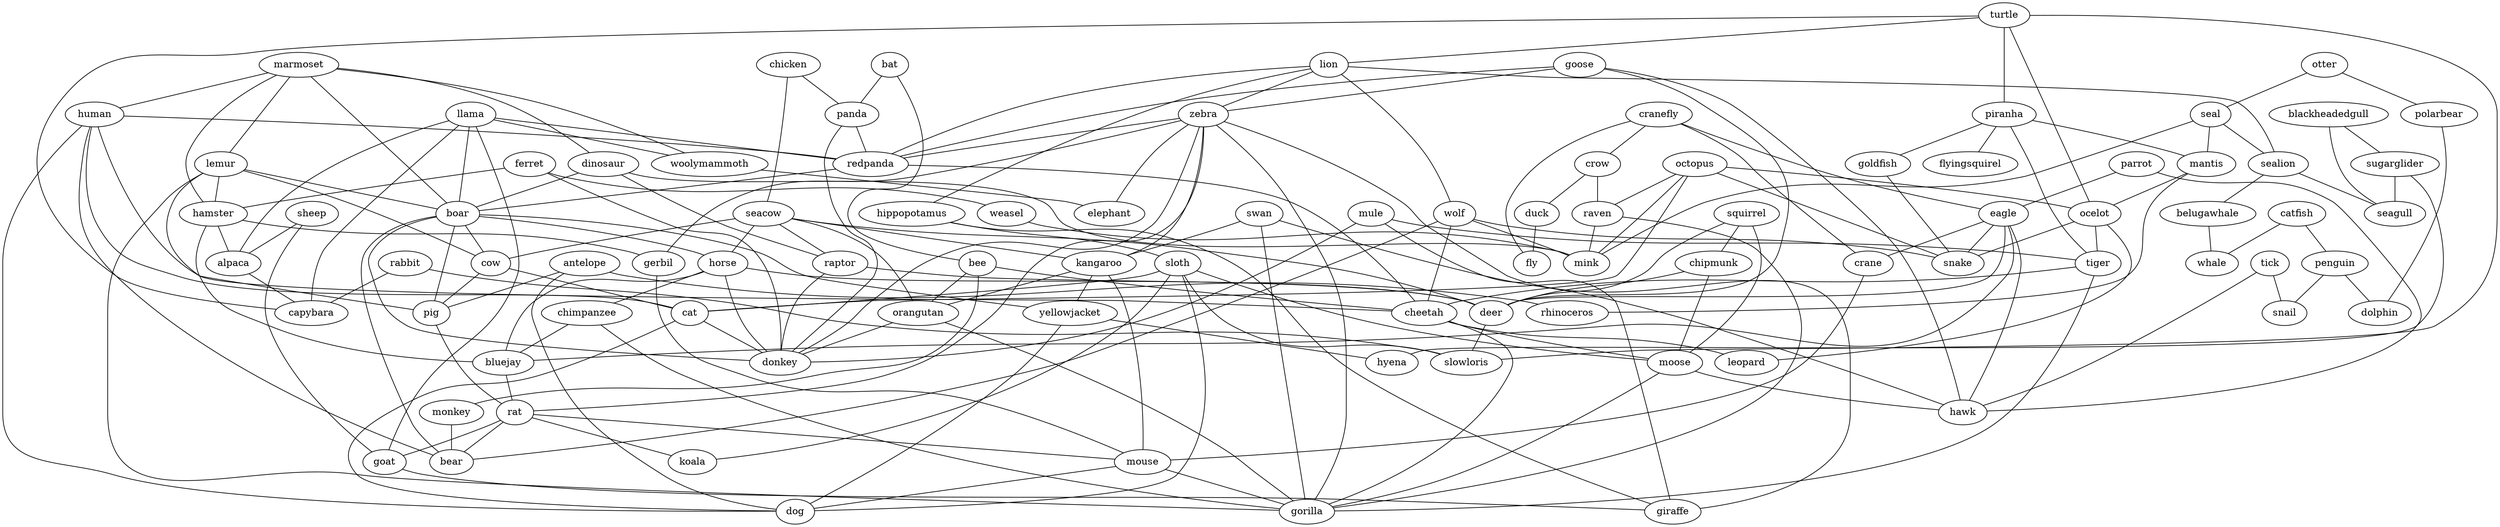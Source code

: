 strict graph  {
	antelope -- pig	 [weight=1];
	antelope -- rhinoceros	 [weight=1];
	antelope -- dog	 [weight=1];
	llama -- redpanda	 [weight=1];
	llama -- boar	 [weight=1];
	llama -- alpaca	 [weight=1];
	llama -- woolymammoth	 [weight=1];
	llama -- capybara	 [weight=1];
	llama -- goat	 [weight=1];
	blackheadedgull -- sugarglider	 [weight=1];
	blackheadedgull -- seagull	 [weight=1];
	chicken -- seacow	 [weight=1];
	chicken -- panda	 [weight=1];
	tick -- snail	 [weight=1];
	tick -- hawk	 [weight=1];
	swan -- kangaroo	 [weight=1];
	swan -- hawk	 [weight=1];
	swan -- gorilla	 [weight=1];
	otter -- seal	 [weight=1];
	otter -- polarbear	 [weight=1];
	catfish -- penguin	 [weight=1];
	catfish -- whale	 [weight=1];
	bat -- bee	 [weight=1];
	bat -- panda	 [weight=1];
	parrot -- eagle	 [weight=1];
	parrot -- hawk	 [weight=1];
	cranefly -- crow	 [weight=1];
	cranefly -- eagle	 [weight=1];
	cranefly -- crane	 [weight=1];
	cranefly -- fly	 [weight=1];
	marmoset -- dinosaur	 [weight=1];
	marmoset -- human	 [weight=1];
	marmoset -- lemur	 [weight=1];
	marmoset -- hamster	 [weight=1];
	marmoset -- boar	 [weight=1];
	marmoset -- woolymammoth	 [weight=1];
	dinosaur -- raptor	 [weight=1];
	dinosaur -- boar	 [weight=1];
	dinosaur -- mink	 [weight=1];
	turtle -- lion	 [weight=1];
	turtle -- piranha	 [weight=1];
	turtle -- ocelot	 [weight=1];
	turtle -- slowloris	 [weight=1];
	turtle -- capybara	 [weight=1];
	human -- redpanda	 [weight=1];
	human -- cat	 [weight=1];
	human -- cheetah	 [weight=1];
	human -- bear	 [weight=1];
	human -- dog	 [weight=1];
	crow -- duck	 [weight=1];
	crow -- raven	 [weight=1];
	ferret -- hamster	 [weight=1];
	ferret -- weasel	 [weight=1];
	ferret -- donkey	 [weight=1];
	goose -- zebra	 [weight=1];
	goose -- redpanda	 [weight=1];
	goose -- deer	 [weight=1];
	goose -- hawk	 [weight=1];
	lion -- zebra	 [weight=1];
	lion -- hippopotamus	 [weight=1];
	lion -- sealion	 [weight=1];
	lion -- wolf	 [weight=1];
	lion -- redpanda	 [weight=1];
	zebra -- kangaroo	 [weight=1];
	zebra -- redpanda	 [weight=1];
	zebra -- gerbil	 [weight=1];
	zebra -- donkey	 [weight=1];
	zebra -- rat	 [weight=1];
	zebra -- elephant	 [weight=1];
	zebra -- gorilla	 [weight=1];
	zebra -- giraffe	 [weight=1];
	seal -- sealion	 [weight=1];
	seal -- mantis	 [weight=1];
	seal -- mink	 [weight=1];
	seacow -- kangaroo	 [weight=1];
	seacow -- raptor	 [weight=1];
	seacow -- orangutan	 [weight=1];
	seacow -- horse	 [weight=1];
	seacow -- cow	 [weight=1];
	seacow -- deer	 [weight=1];
	bee -- monkey	 [weight=1];
	bee -- orangutan	 [weight=1];
	bee -- cheetah	 [weight=1];
	panda -- redpanda	 [weight=1];
	panda -- donkey	 [weight=1];
	hippopotamus -- sloth	 [weight=1];
	hippopotamus -- giraffe	 [weight=1];
	sealion -- belugawhale	 [weight=1];
	sealion -- seagull	 [weight=1];
	eagle -- crane	 [weight=1];
	eagle -- bluejay	 [weight=1];
	eagle -- deer	 [weight=1];
	eagle -- hawk	 [weight=1];
	eagle -- snake	 [weight=1];
	kangaroo -- orangutan	 [weight=1];
	kangaroo -- yellowjacket	 [weight=1];
	kangaroo -- mouse	 [weight=1];
	piranha -- goldfish	 [weight=1];
	piranha -- mantis	 [weight=1];
	piranha -- flyingsquirel	 [weight=1];
	piranha -- tiger	 [weight=1];
	mule -- tiger	 [weight=1];
	mule -- donkey	 [weight=1];
	mule -- giraffe	 [weight=1];
	goldfish -- snake	 [weight=1];
	raptor -- donkey	 [weight=1];
	raptor -- deer	 [weight=1];
	monkey -- bear	 [weight=1];
	sugarglider -- seagull	 [weight=1];
	sugarglider -- hyena	 [weight=1];
	lemur -- hamster	 [weight=1];
	lemur -- boar	 [weight=1];
	lemur -- cow	 [weight=1];
	lemur -- pig	 [weight=1];
	lemur -- gorilla	 [weight=1];
	mantis -- ocelot	 [weight=1];
	mantis -- rhinoceros	 [weight=1];
	wolf -- mink	 [weight=1];
	wolf -- cheetah	 [weight=1];
	wolf -- bear	 [weight=1];
	wolf -- snake	 [weight=1];
	hamster -- alpaca	 [weight=1];
	hamster -- gerbil	 [weight=1];
	hamster -- bluejay	 [weight=1];
	orangutan -- donkey	 [weight=1];
	orangutan -- gorilla	 [weight=1];
	octopus -- ocelot	 [weight=1];
	octopus -- cat	 [weight=1];
	octopus -- raven	 [weight=1];
	octopus -- mink	 [weight=1];
	octopus -- snake	 [weight=1];
	redpanda -- boar	 [weight=1];
	redpanda -- cheetah	 [weight=1];
	sloth -- cat	 [weight=1];
	sloth -- slowloris	 [weight=1];
	sloth -- moose	 [weight=1];
	sloth -- koala	 [weight=1];
	sloth -- dog	 [weight=1];
	belugawhale -- whale	 [weight=1];
	weasel -- mink	 [weight=1];
	ocelot -- tiger	 [weight=1];
	ocelot -- leopard	 [weight=1];
	ocelot -- snake	 [weight=1];
	duck -- fly	 [weight=1];
	boar -- horse	 [weight=1];
	boar -- cow	 [weight=1];
	boar -- yellowjacket	 [weight=1];
	boar -- donkey	 [weight=1];
	boar -- pig	 [weight=1];
	boar -- bear	 [weight=1];
	sheep -- alpaca	 [weight=1];
	sheep -- goat	 [weight=1];
	horse -- chimpanzee	 [weight=1];
	horse -- bluejay	 [weight=1];
	horse -- donkey	 [weight=1];
	horse -- deer	 [weight=1];
	alpaca -- capybara	 [weight=1];
	gerbil -- mouse	 [weight=1];
	woolymammoth -- elephant	 [weight=1];
	polarbear -- dolphin	 [weight=1];
	squirrel -- chipmunk	 [weight=1];
	squirrel -- deer	 [weight=1];
	squirrel -- moose	 [weight=1];
	chimpanzee -- bluejay	 [weight=1];
	chimpanzee -- gorilla	 [weight=1];
	tiger -- cheetah	 [weight=1];
	tiger -- gorilla	 [weight=1];
	rabbit -- slowloris	 [weight=1];
	rabbit -- capybara	 [weight=1];
	crane -- mouse	 [weight=1];
	penguin -- dolphin	 [weight=1];
	penguin -- snail	 [weight=1];
	cow -- cat	 [weight=1];
	cow -- pig	 [weight=1];
	bluejay -- rat	 [weight=1];
	yellowjacket -- dog	 [weight=1];
	yellowjacket -- hyena	 [weight=1];
	cat -- donkey	 [weight=1];
	cat -- dog	 [weight=1];
	raven -- mink	 [weight=1];
	raven -- gorilla	 [weight=1];
	chipmunk -- deer	 [weight=1];
	chipmunk -- moose	 [weight=1];
	deer -- slowloris	 [weight=1];
	pig -- rat	 [weight=1];
	rat -- mouse	 [weight=1];
	rat -- goat	 [weight=1];
	rat -- koala	 [weight=1];
	rat -- bear	 [weight=1];
	mouse -- dog	 [weight=1];
	mouse -- gorilla	 [weight=1];
	cheetah -- moose	 [weight=1];
	cheetah -- leopard	 [weight=1];
	cheetah -- gorilla	 [weight=1];
	goat -- giraffe	 [weight=1];
	moose -- hawk	 [weight=1];
	moose -- gorilla	 [weight=1];
}
